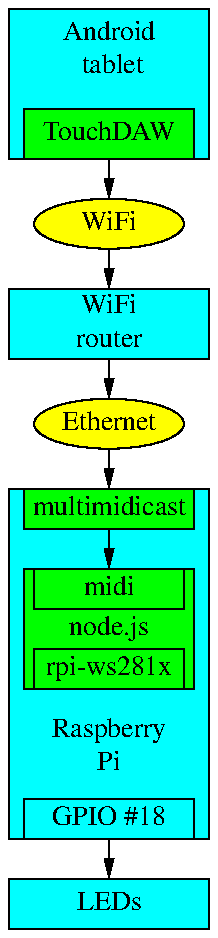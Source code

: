 .PS
down
Tablet: [
    B: box shaded "cyan" "Android" " tablet" "" "" height 0.75 width 1.0
    box shaded "green" "TouchDAW" width 0.85 height 0.25 with .s at last box .s
]
arrow 0.20
ellipse shaded "yellow" "WiFi" height 0.25
arrow same
Router: [ box shaded "cyan" "WiFi" "router" width 1.0height 0.35 ]
arrow same
ellipse shaded "yellow" "Ethernet" height 0.25
arrow same
Raspi: [
    B: box shaded "cyan" "" "" "" "" "" "Raspberry" "Pi" height 1.75 width 1.0
    box shaded "green" width 0.85 height 0.20 "multimidicast" with .n at B.n
    arrow same
        D: box shaded "green" width 0.85 height 0.60 "node.js" with .n at last arrow.s
        box width 0.75 height 0.20 "midi" with .n at D.n
        box width 0.75 height 0.20 "rpi-ws281x" with .s at D.s
    box width 0.85 height 0.20 "GPIO #18" with .s at B.s
]
arrow same
LEDs: [
    B: box shaded "cyan" "LEDs" width 1.0 height 0.25
]
.PE

